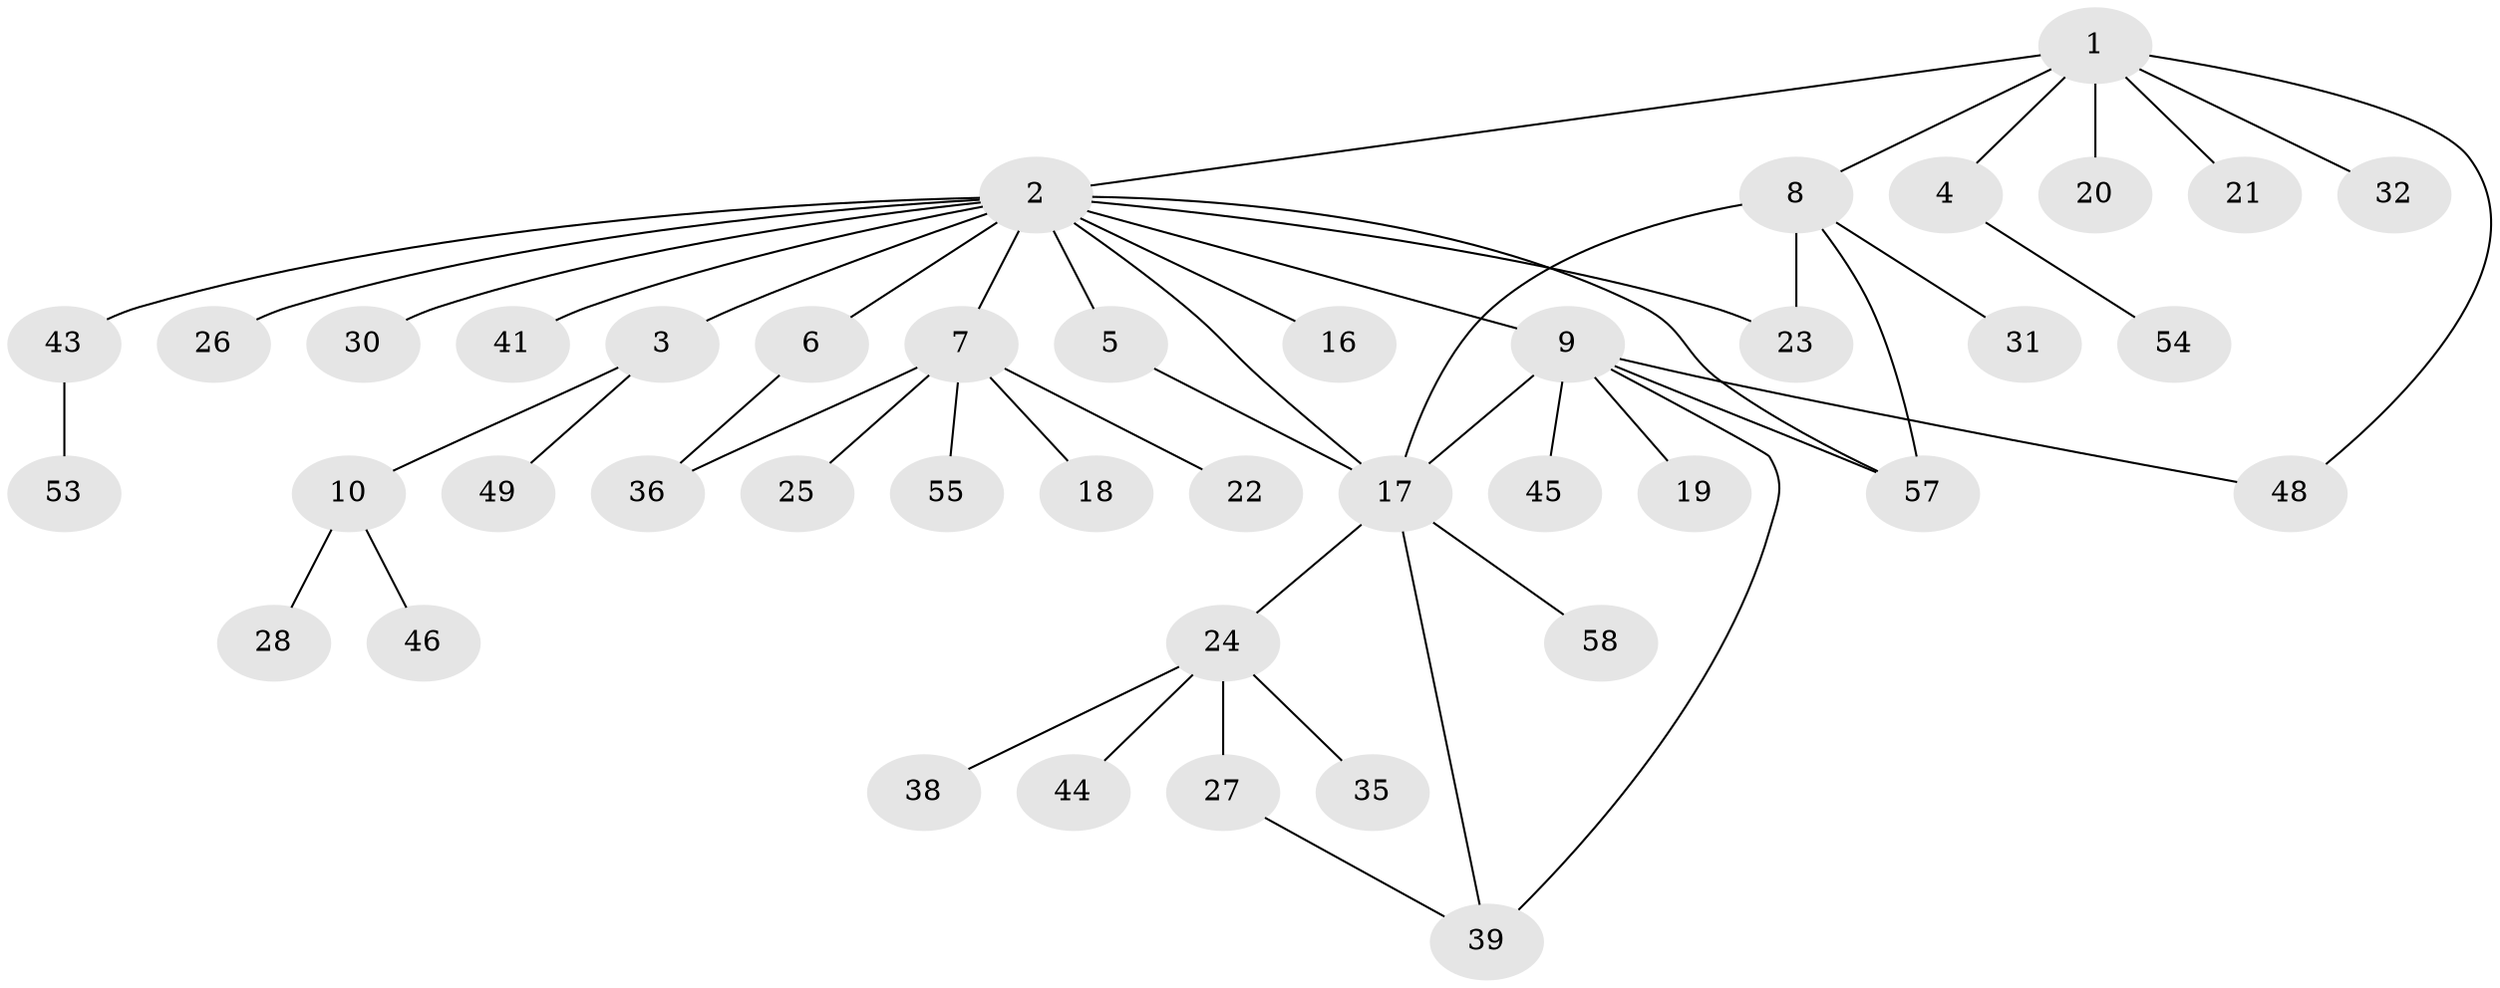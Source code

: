// Generated by graph-tools (version 1.1) at 2025/52/02/27/25 19:52:00]
// undirected, 42 vertices, 51 edges
graph export_dot {
graph [start="1"]
  node [color=gray90,style=filled];
  1 [super="+29"];
  2 [super="+12"];
  3 [super="+15"];
  4 [super="+11"];
  5;
  6;
  7 [super="+56"];
  8 [super="+33"];
  9 [super="+13"];
  10 [super="+14"];
  16;
  17 [super="+52"];
  18 [super="+51"];
  19;
  20 [super="+59"];
  21;
  22;
  23 [super="+60"];
  24 [super="+34"];
  25 [super="+47"];
  26 [super="+37"];
  27;
  28;
  30;
  31;
  32;
  35 [super="+40"];
  36;
  38;
  39 [super="+50"];
  41 [super="+42"];
  43;
  44;
  45;
  46;
  48;
  49;
  53;
  54;
  55;
  57;
  58;
  1 -- 2;
  1 -- 4;
  1 -- 8;
  1 -- 20;
  1 -- 21;
  1 -- 32;
  1 -- 48;
  2 -- 3;
  2 -- 5;
  2 -- 6;
  2 -- 7;
  2 -- 9;
  2 -- 16;
  2 -- 23;
  2 -- 26;
  2 -- 30;
  2 -- 41;
  2 -- 43;
  2 -- 57;
  2 -- 17;
  3 -- 10;
  3 -- 49;
  4 -- 54;
  5 -- 17;
  6 -- 36;
  7 -- 18;
  7 -- 22;
  7 -- 25;
  7 -- 36;
  7 -- 55;
  8 -- 17;
  8 -- 23;
  8 -- 31;
  8 -- 57;
  9 -- 17;
  9 -- 19;
  9 -- 45;
  9 -- 48;
  9 -- 57;
  9 -- 39;
  10 -- 28;
  10 -- 46;
  17 -- 24;
  17 -- 58;
  17 -- 39;
  24 -- 27;
  24 -- 35;
  24 -- 38;
  24 -- 44;
  27 -- 39;
  43 -- 53;
}

